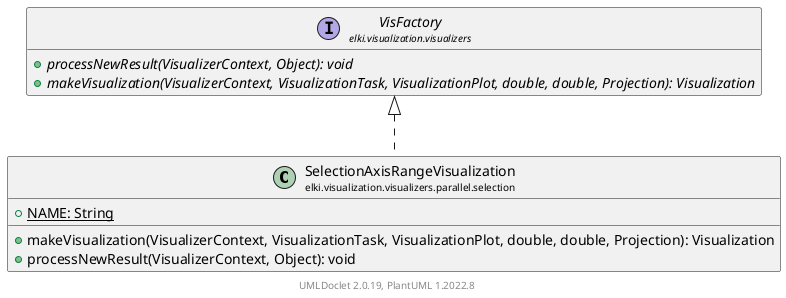 @startuml
    remove .*\.(Instance|Par|Parameterizer|Factory)$
    set namespaceSeparator none
    hide empty fields
    hide empty methods

    class "<size:14>SelectionAxisRangeVisualization\n<size:10>elki.visualization.visualizers.parallel.selection" as elki.visualization.visualizers.parallel.selection.SelectionAxisRangeVisualization [[SelectionAxisRangeVisualization.html]] {
        {static} +NAME: String
        +makeVisualization(VisualizerContext, VisualizationTask, VisualizationPlot, double, double, Projection): Visualization
        +processNewResult(VisualizerContext, Object): void
    }

    interface "<size:14>VisFactory\n<size:10>elki.visualization.visualizers" as elki.visualization.visualizers.VisFactory [[../../VisFactory.html]] {
        {abstract} +processNewResult(VisualizerContext, Object): void
        {abstract} +makeVisualization(VisualizerContext, VisualizationTask, VisualizationPlot, double, double, Projection): Visualization
    }
    class "<size:14>SelectionAxisRangeVisualization.Instance\n<size:10>elki.visualization.visualizers.parallel.selection" as elki.visualization.visualizers.parallel.selection.SelectionAxisRangeVisualization.Instance [[SelectionAxisRangeVisualization.Instance.html]]

    elki.visualization.visualizers.VisFactory <|.. elki.visualization.visualizers.parallel.selection.SelectionAxisRangeVisualization
    elki.visualization.visualizers.parallel.selection.SelectionAxisRangeVisualization +-- elki.visualization.visualizers.parallel.selection.SelectionAxisRangeVisualization.Instance

    center footer UMLDoclet 2.0.19, PlantUML 1.2022.8
@enduml
